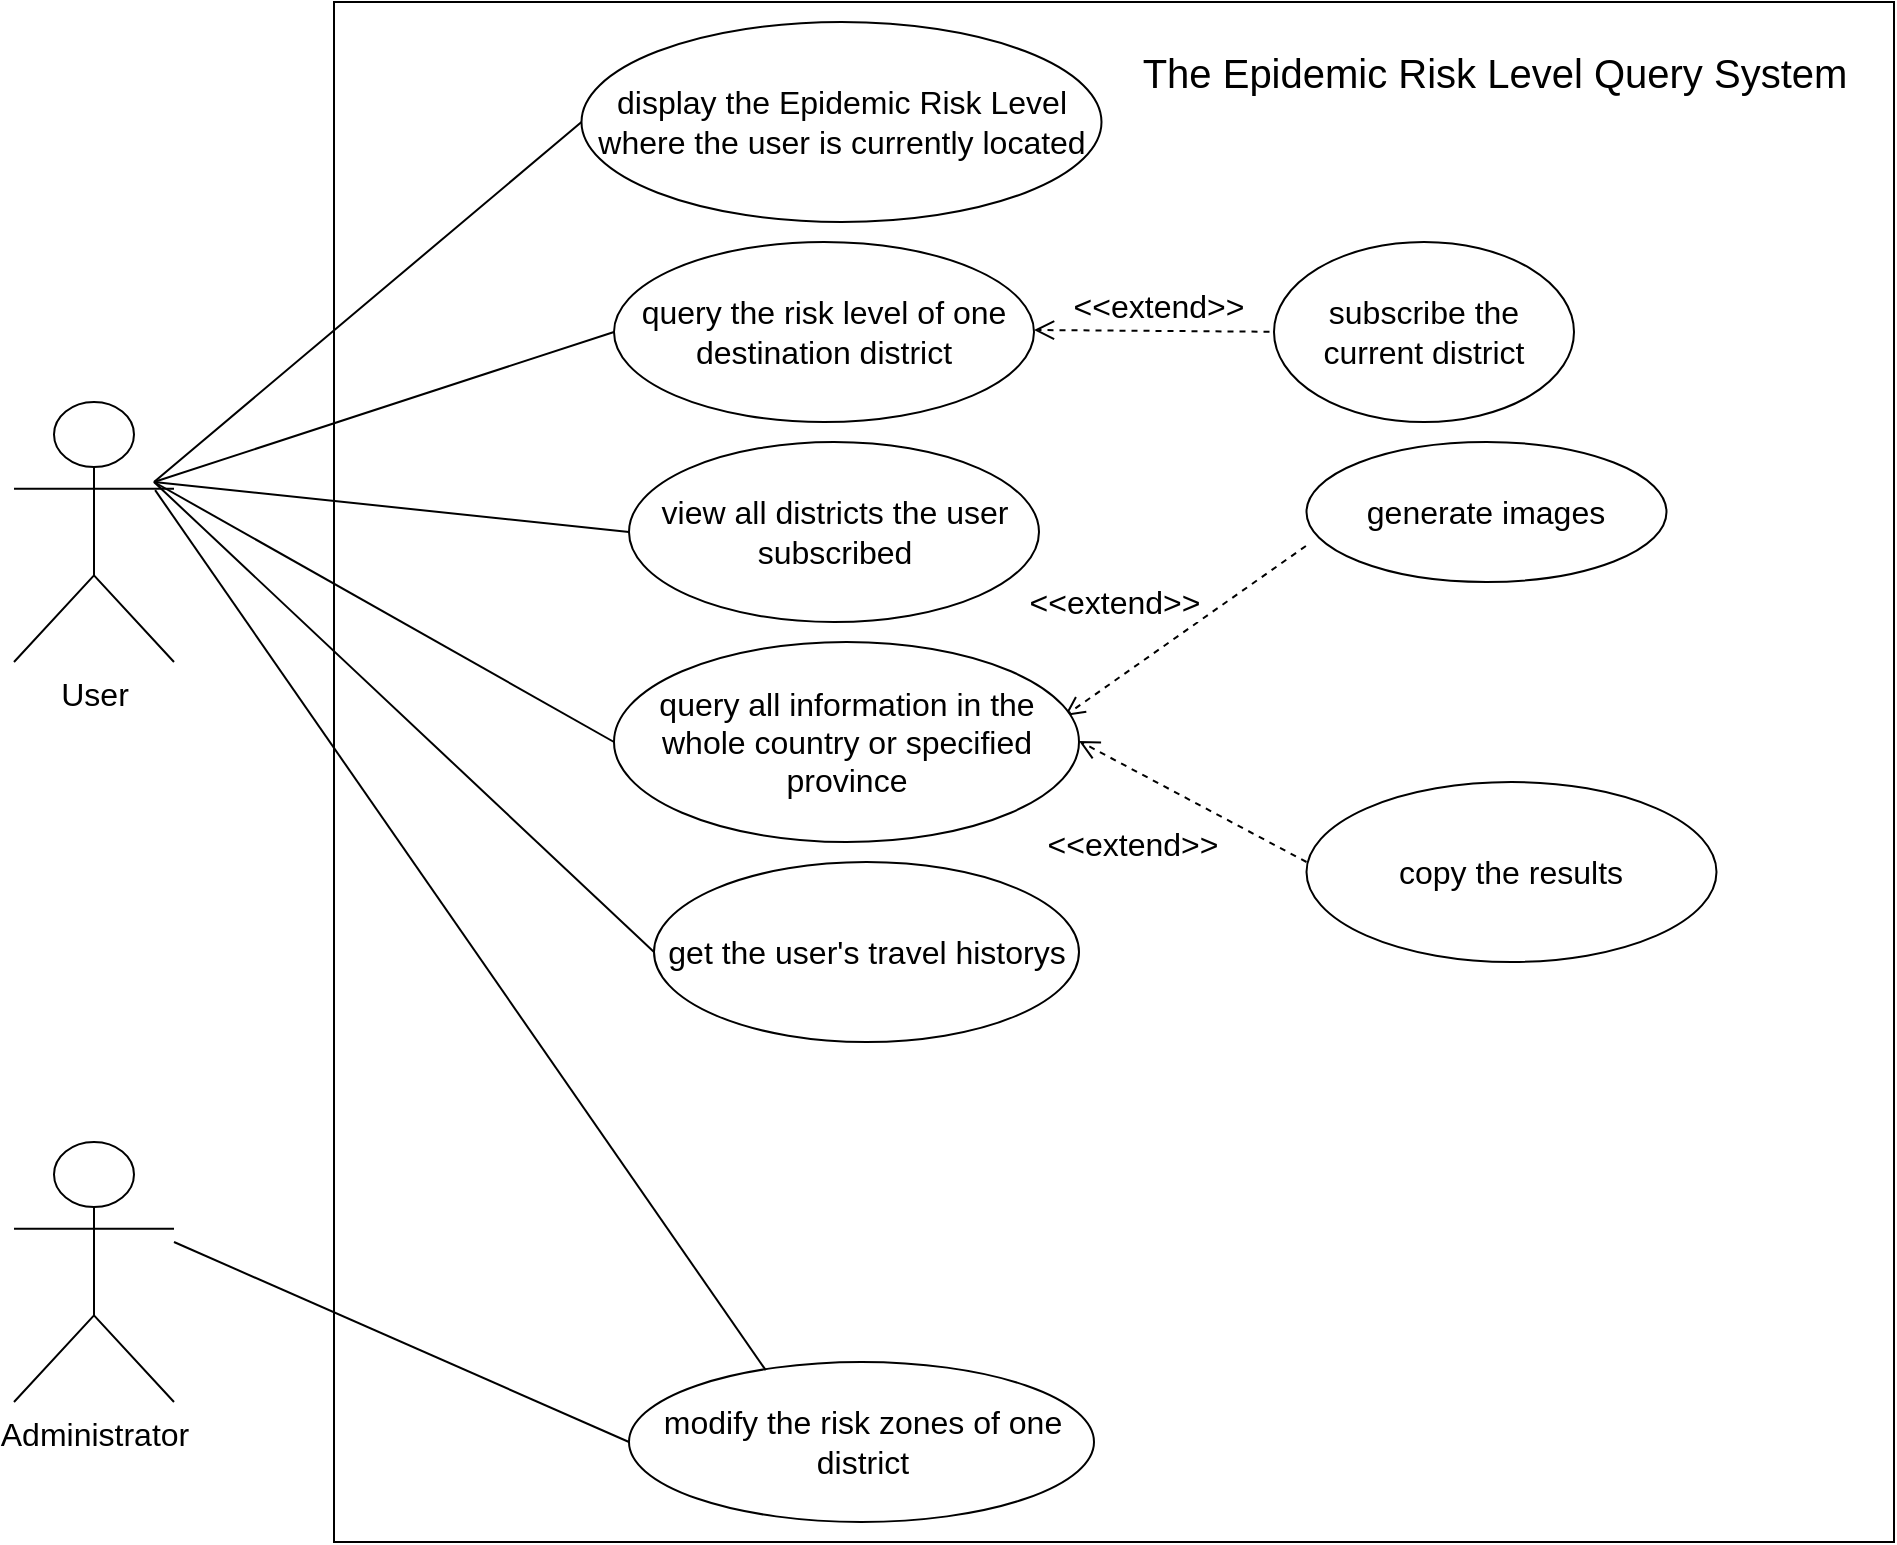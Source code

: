 <mxfile version="20.3.6" type="device" pages="3"><diagram id="nva_VKZUpjVwdZVxrHmc" name="第 1 页"><mxGraphModel dx="952" dy="714" grid="1" gridSize="10" guides="1" tooltips="1" connect="1" arrows="1" fold="1" page="1" pageScale="1" pageWidth="1169" pageHeight="827" math="0" shadow="0"><root><mxCell id="0"/><mxCell id="1" parent="0"/><mxCell id="AjRGgATCt90Q6pISzuFy-1" value="&lt;font style=&quot;font-size: 16px;&quot;&gt;Administrator&lt;/font&gt;" style="shape=umlActor;verticalLabelPosition=bottom;verticalAlign=top;html=1;" parent="1" vertex="1"><mxGeometry x="150" y="600" width="80" height="130" as="geometry"/></mxCell><mxCell id="AjRGgATCt90Q6pISzuFy-3" value="" style="verticalLabelPosition=bottom;verticalAlign=top;html=1;shape=mxgraph.basic.rect;fillColor2=none;strokeWidth=1;size=20;indent=5;fontSize=16;" parent="1" vertex="1"><mxGeometry x="310" y="30" width="780" height="770" as="geometry"/></mxCell><mxCell id="AjRGgATCt90Q6pISzuFy-4" value="display the Epidemic Risk Level where the user is currently located" style="ellipse;whiteSpace=wrap;html=1;fontSize=16;" parent="1" vertex="1"><mxGeometry x="433.75" y="40" width="260" height="100" as="geometry"/></mxCell><mxCell id="AjRGgATCt90Q6pISzuFy-5" value="query the risk level of one destination district" style="ellipse;whiteSpace=wrap;html=1;fontSize=16;" parent="1" vertex="1"><mxGeometry x="450" y="150" width="210" height="90" as="geometry"/></mxCell><mxCell id="AjRGgATCt90Q6pISzuFy-9" value="&amp;lt;&amp;lt;extend&amp;gt;&amp;gt;" style="html=1;verticalAlign=bottom;endArrow=open;dashed=1;endSize=8;rounded=0;fontSize=16;" parent="1" edge="1"><mxGeometry relative="1" as="geometry"><mxPoint x="783.75" y="194.91" as="sourcePoint"/><mxPoint x="660" y="194" as="targetPoint"/></mxGeometry></mxCell><mxCell id="AjRGgATCt90Q6pISzuFy-10" value="subscribe the current district" style="ellipse;whiteSpace=wrap;html=1;fontSize=16;" parent="1" vertex="1"><mxGeometry x="780" y="150" width="150" height="90" as="geometry"/></mxCell><mxCell id="AjRGgATCt90Q6pISzuFy-11" value="view all districts the user subscribed" style="ellipse;whiteSpace=wrap;html=1;fontSize=16;" parent="1" vertex="1"><mxGeometry x="457.5" y="250" width="205" height="90" as="geometry"/></mxCell><mxCell id="AjRGgATCt90Q6pISzuFy-14" value="&amp;lt;&amp;lt;extend&amp;gt;&amp;gt;" style="html=1;verticalAlign=bottom;endArrow=open;dashed=1;endSize=8;rounded=0;fontSize=16;" parent="1" edge="1"><mxGeometry x="0.173" y="44" relative="1" as="geometry"><mxPoint x="796.25" y="460" as="sourcePoint"/><mxPoint x="682.5" y="399.5" as="targetPoint"/><mxPoint as="offset"/></mxGeometry></mxCell><mxCell id="AjRGgATCt90Q6pISzuFy-15" value="&amp;lt;&amp;lt;extend&amp;gt;&amp;gt;" style="html=1;verticalAlign=bottom;endArrow=open;dashed=1;endSize=8;rounded=0;fontSize=16;exitX=0.615;exitY=0.587;exitDx=0;exitDy=0;exitPerimeter=0;entryX=0.969;entryY=0.37;entryDx=0;entryDy=0;entryPerimeter=0;" parent="1" edge="1"><mxGeometry x="0.373" y="-22" relative="1" as="geometry"><mxPoint x="795.95" y="301.99" as="sourcePoint"/><mxPoint x="675.293" y="387" as="targetPoint"/><mxPoint as="offset"/></mxGeometry></mxCell><mxCell id="AjRGgATCt90Q6pISzuFy-16" value="query all information in the whole country or specified province" style="ellipse;whiteSpace=wrap;html=1;fontSize=16;" parent="1" vertex="1"><mxGeometry x="450" y="350" width="232.5" height="100" as="geometry"/></mxCell><mxCell id="AjRGgATCt90Q6pISzuFy-17" value="generate images" style="ellipse;whiteSpace=wrap;html=1;fontSize=16;" parent="1" vertex="1"><mxGeometry x="796.25" y="250" width="180" height="70" as="geometry"/></mxCell><mxCell id="AjRGgATCt90Q6pISzuFy-18" value="copy the results" style="ellipse;whiteSpace=wrap;html=1;fontSize=16;" parent="1" vertex="1"><mxGeometry x="796.25" y="420" width="205" height="90" as="geometry"/></mxCell><mxCell id="AjRGgATCt90Q6pISzuFy-24" value="get the user's travel historys" style="ellipse;whiteSpace=wrap;html=1;fontSize=16;" parent="1" vertex="1"><mxGeometry x="470" y="460" width="212.5" height="90" as="geometry"/></mxCell><mxCell id="AjRGgATCt90Q6pISzuFy-26" value="&lt;font style=&quot;font-size: 16px;&quot;&gt;User&lt;/font&gt;" style="shape=umlActor;verticalLabelPosition=bottom;verticalAlign=top;html=1;" parent="1" vertex="1"><mxGeometry x="150" y="230" width="80" height="130" as="geometry"/></mxCell><mxCell id="AjRGgATCt90Q6pISzuFy-27" value="" style="endArrow=none;html=1;rounded=0;fontSize=16;entryX=0;entryY=0.5;entryDx=0;entryDy=0;" parent="1" target="AjRGgATCt90Q6pISzuFy-4" edge="1"><mxGeometry width="50" height="50" relative="1" as="geometry"><mxPoint x="220" y="270" as="sourcePoint"/><mxPoint x="270" y="220" as="targetPoint"/></mxGeometry></mxCell><mxCell id="AjRGgATCt90Q6pISzuFy-28" value="" style="endArrow=none;html=1;rounded=0;fontSize=16;entryX=0;entryY=0.5;entryDx=0;entryDy=0;" parent="1" target="AjRGgATCt90Q6pISzuFy-5" edge="1"><mxGeometry width="50" height="50" relative="1" as="geometry"><mxPoint x="220" y="270" as="sourcePoint"/><mxPoint x="270" y="220" as="targetPoint"/></mxGeometry></mxCell><mxCell id="AjRGgATCt90Q6pISzuFy-29" value="" style="endArrow=none;html=1;rounded=0;fontSize=16;entryX=0;entryY=0.5;entryDx=0;entryDy=0;" parent="1" target="AjRGgATCt90Q6pISzuFy-11" edge="1"><mxGeometry width="50" height="50" relative="1" as="geometry"><mxPoint x="220" y="270" as="sourcePoint"/><mxPoint x="443.75" y="235" as="targetPoint"/></mxGeometry></mxCell><mxCell id="AjRGgATCt90Q6pISzuFy-30" value="&lt;font style=&quot;font-size: 20px;&quot;&gt;The Epidemic Risk Level Query System&lt;/font&gt;" style="text;html=1;resizable=0;autosize=1;align=center;verticalAlign=middle;points=[];fillColor=none;strokeColor=none;rounded=0;fontSize=16;" parent="1" vertex="1"><mxGeometry x="700" y="45" width="380" height="40" as="geometry"/></mxCell><mxCell id="AjRGgATCt90Q6pISzuFy-31" value="" style="endArrow=none;html=1;rounded=0;fontSize=20;entryX=0;entryY=0.5;entryDx=0;entryDy=0;" parent="1" target="AjRGgATCt90Q6pISzuFy-16" edge="1"><mxGeometry width="50" height="50" relative="1" as="geometry"><mxPoint x="220" y="270" as="sourcePoint"/><mxPoint x="270" y="220" as="targetPoint"/></mxGeometry></mxCell><mxCell id="AjRGgATCt90Q6pISzuFy-32" value="" style="endArrow=none;html=1;rounded=0;fontSize=20;entryX=0;entryY=0.5;entryDx=0;entryDy=0;" parent="1" target="AjRGgATCt90Q6pISzuFy-24" edge="1"><mxGeometry width="50" height="50" relative="1" as="geometry"><mxPoint x="220" y="270" as="sourcePoint"/><mxPoint x="270" y="220" as="targetPoint"/></mxGeometry></mxCell><mxCell id="AjRGgATCt90Q6pISzuFy-33" value="modify the risk zones of one district" style="ellipse;whiteSpace=wrap;html=1;fontSize=16;" parent="1" vertex="1"><mxGeometry x="457.5" y="710" width="232.5" height="80" as="geometry"/></mxCell><mxCell id="AjRGgATCt90Q6pISzuFy-34" value="" style="endArrow=none;html=1;rounded=0;fontSize=20;entryX=0;entryY=0.5;entryDx=0;entryDy=0;" parent="1" target="AjRGgATCt90Q6pISzuFy-33" edge="1"><mxGeometry width="50" height="50" relative="1" as="geometry"><mxPoint x="230" y="650" as="sourcePoint"/><mxPoint x="280" y="600" as="targetPoint"/></mxGeometry></mxCell><mxCell id="imqo_CyhoSSDLx1zGMwC-6" value="" style="endArrow=none;html=1;rounded=0;fontSize=20;exitX=0.882;exitY=0.339;exitDx=0;exitDy=0;exitPerimeter=0;entryX=0.294;entryY=0.051;entryDx=0;entryDy=0;entryPerimeter=0;strokeColor=default;" parent="1" source="AjRGgATCt90Q6pISzuFy-26" target="AjRGgATCt90Q6pISzuFy-33" edge="1"><mxGeometry width="50" height="50" relative="1" as="geometry"><mxPoint x="550" y="460" as="sourcePoint"/><mxPoint x="504.79" y="614.7" as="targetPoint"/></mxGeometry></mxCell></root></mxGraphModel></diagram><diagram id="6cLGdqwZi7TK61UGHA-S" name="第 2 页"><mxGraphModel dx="1120" dy="840" grid="1" gridSize="10" guides="1" tooltips="1" connect="1" arrows="1" fold="1" page="1" pageScale="1" pageWidth="1169" pageHeight="827" math="0" shadow="0"><root><mxCell id="0"/><mxCell id="1" parent="0"/><mxCell id="zc-JP_eIxfJCbFeSYNb1-14" value="District" style="swimlane;fontStyle=1;align=center;verticalAlign=top;childLayout=stackLayout;horizontal=1;startSize=26;horizontalStack=0;resizeParent=1;resizeParentMax=0;resizeLast=0;collapsible=1;marginBottom=0;fontSize=20;" vertex="1" parent="1"><mxGeometry x="370" y="210" width="460" height="216" as="geometry"/></mxCell><mxCell id="zc-JP_eIxfJCbFeSYNb1-15" value="- districtName: String&#10;- riskZone: List&lt;RiskZone&gt;" style="text;strokeColor=none;fillColor=none;align=left;verticalAlign=top;spacingLeft=4;spacingRight=4;overflow=hidden;rotatable=0;points=[[0,0.5],[1,0.5]];portConstraint=eastwest;fontSize=20;" vertex="1" parent="zc-JP_eIxfJCbFeSYNb1-14"><mxGeometry y="26" width="460" height="64" as="geometry"/></mxCell><mxCell id="zc-JP_eIxfJCbFeSYNb1-16" value="" style="line;strokeWidth=1;fillColor=none;align=left;verticalAlign=middle;spacingTop=-1;spacingLeft=3;spacingRight=3;rotatable=0;labelPosition=right;points=[];portConstraint=eastwest;strokeColor=inherit;fontSize=20;" vertex="1" parent="zc-JP_eIxfJCbFeSYNb1-14"><mxGeometry y="90" width="460" height="8" as="geometry"/></mxCell><mxCell id="zc-JP_eIxfJCbFeSYNb1-17" value="+ addRiskZone(): void&#10;+ removeRiskZone(riskzone: RiskZone): void&#10;+ updateRiskZone(riskzone: RiskZone): void&#10;+ getRiskZone(): List&lt;RiskZone&gt;&#10;" style="text;strokeColor=none;fillColor=none;align=left;verticalAlign=top;spacingLeft=4;spacingRight=4;overflow=hidden;rotatable=0;points=[[0,0.5],[1,0.5]];portConstraint=eastwest;fontSize=20;" vertex="1" parent="zc-JP_eIxfJCbFeSYNb1-14"><mxGeometry y="98" width="460" height="118" as="geometry"/></mxCell><mxCell id="zc-JP_eIxfJCbFeSYNb1-20" value="City" style="swimlane;fontStyle=1;align=center;verticalAlign=top;childLayout=stackLayout;horizontal=1;startSize=26;horizontalStack=0;resizeParent=1;resizeParentMax=0;resizeLast=0;collapsible=1;marginBottom=0;fontSize=20;" vertex="1" parent="1"><mxGeometry x="710" y="450" width="320" height="144" as="geometry"/></mxCell><mxCell id="zc-JP_eIxfJCbFeSYNb1-21" value="- cityName: String&#10;- districts: List&lt;District&gt;" style="text;strokeColor=none;fillColor=none;align=left;verticalAlign=top;spacingLeft=4;spacingRight=4;overflow=hidden;rotatable=0;points=[[0,0.5],[1,0.5]];portConstraint=eastwest;fontSize=20;" vertex="1" parent="zc-JP_eIxfJCbFeSYNb1-20"><mxGeometry y="26" width="320" height="60" as="geometry"/></mxCell><mxCell id="zc-JP_eIxfJCbFeSYNb1-22" value="" style="line;strokeWidth=1;fillColor=none;align=left;verticalAlign=middle;spacingTop=-1;spacingLeft=3;spacingRight=3;rotatable=0;labelPosition=right;points=[];portConstraint=eastwest;strokeColor=inherit;fontSize=20;" vertex="1" parent="zc-JP_eIxfJCbFeSYNb1-20"><mxGeometry y="86" width="320" height="8" as="geometry"/></mxCell><mxCell id="zc-JP_eIxfJCbFeSYNb1-23" value="+ getDistricts(): List&lt;District&gt;&#10;" style="text;strokeColor=none;fillColor=none;align=left;verticalAlign=top;spacingLeft=4;spacingRight=4;overflow=hidden;rotatable=0;points=[[0,0.5],[1,0.5]];portConstraint=eastwest;fontSize=20;" vertex="1" parent="zc-JP_eIxfJCbFeSYNb1-20"><mxGeometry y="94" width="320" height="50" as="geometry"/></mxCell><mxCell id="zc-JP_eIxfJCbFeSYNb1-24" value="User" style="swimlane;fontStyle=1;align=center;verticalAlign=top;childLayout=stackLayout;horizontal=1;startSize=26;horizontalStack=0;resizeParent=1;resizeParentMax=0;resizeLast=0;collapsible=1;marginBottom=0;fontSize=20;" vertex="1" parent="1"><mxGeometry x="680" y="40" width="460" height="138" as="geometry"/></mxCell><mxCell id="zc-JP_eIxfJCbFeSYNb1-25" value="- subscribed: List&lt;District&gt;" style="text;strokeColor=none;fillColor=none;align=left;verticalAlign=top;spacingLeft=4;spacingRight=4;overflow=hidden;rotatable=0;points=[[0,0.5],[1,0.5]];portConstraint=eastwest;fontSize=20;" vertex="1" parent="zc-JP_eIxfJCbFeSYNb1-24"><mxGeometry y="26" width="460" height="34" as="geometry"/></mxCell><mxCell id="zc-JP_eIxfJCbFeSYNb1-26" value="" style="line;strokeWidth=1;fillColor=none;align=left;verticalAlign=middle;spacingTop=-1;spacingLeft=3;spacingRight=3;rotatable=0;labelPosition=right;points=[];portConstraint=eastwest;strokeColor=inherit;fontSize=20;" vertex="1" parent="zc-JP_eIxfJCbFeSYNb1-24"><mxGeometry y="60" width="460" height="8" as="geometry"/></mxCell><mxCell id="zc-JP_eIxfJCbFeSYNb1-27" value="+ subscribeDistrict(district: District): void&#10;+ viewAllSubscribed(): List&lt;District&gt;&#10;" style="text;strokeColor=none;fillColor=none;align=left;verticalAlign=top;spacingLeft=4;spacingRight=4;overflow=hidden;rotatable=0;points=[[0,0.5],[1,0.5]];portConstraint=eastwest;fontSize=20;" vertex="1" parent="zc-JP_eIxfJCbFeSYNb1-24"><mxGeometry y="68" width="460" height="70" as="geometry"/></mxCell><mxCell id="zc-JP_eIxfJCbFeSYNb1-28" value="Province" style="swimlane;fontStyle=1;align=center;verticalAlign=top;childLayout=stackLayout;horizontal=1;startSize=26;horizontalStack=0;resizeParent=1;resizeParentMax=0;resizeLast=0;collapsible=1;marginBottom=0;fontSize=20;" vertex="1" parent="1"><mxGeometry x="710" y="650" width="320" height="144" as="geometry"/></mxCell><mxCell id="zc-JP_eIxfJCbFeSYNb1-29" value="-provinceName: String&#10;- cities: List&lt;City&gt;" style="text;strokeColor=none;fillColor=none;align=left;verticalAlign=top;spacingLeft=4;spacingRight=4;overflow=hidden;rotatable=0;points=[[0,0.5],[1,0.5]];portConstraint=eastwest;fontSize=20;" vertex="1" parent="zc-JP_eIxfJCbFeSYNb1-28"><mxGeometry y="26" width="320" height="60" as="geometry"/></mxCell><mxCell id="zc-JP_eIxfJCbFeSYNb1-30" value="" style="line;strokeWidth=1;fillColor=none;align=left;verticalAlign=middle;spacingTop=-1;spacingLeft=3;spacingRight=3;rotatable=0;labelPosition=right;points=[];portConstraint=eastwest;strokeColor=inherit;fontSize=20;" vertex="1" parent="zc-JP_eIxfJCbFeSYNb1-28"><mxGeometry y="86" width="320" height="8" as="geometry"/></mxCell><mxCell id="zc-JP_eIxfJCbFeSYNb1-31" value="+ getCities(): List&lt;City&gt;&#10;" style="text;strokeColor=none;fillColor=none;align=left;verticalAlign=top;spacingLeft=4;spacingRight=4;overflow=hidden;rotatable=0;points=[[0,0.5],[1,0.5]];portConstraint=eastwest;fontSize=20;" vertex="1" parent="zc-JP_eIxfJCbFeSYNb1-28"><mxGeometry y="94" width="320" height="50" as="geometry"/></mxCell><mxCell id="zc-JP_eIxfJCbFeSYNb1-49" value="RiskZone" style="swimlane;fontStyle=1;align=center;verticalAlign=top;childLayout=stackLayout;horizontal=1;startSize=26;horizontalStack=0;resizeParent=1;resizeParentMax=0;resizeLast=0;collapsible=1;marginBottom=0;fontSize=20;" vertex="1" parent="1"><mxGeometry x="30" y="160" width="290" height="140" as="geometry"/></mxCell><mxCell id="zc-JP_eIxfJCbFeSYNb1-50" value="- zoneName: String&#10;- riskStatus: String" style="text;strokeColor=none;fillColor=none;align=left;verticalAlign=top;spacingLeft=4;spacingRight=4;overflow=hidden;rotatable=0;points=[[0,0.5],[1,0.5]];portConstraint=eastwest;fontSize=20;" vertex="1" parent="zc-JP_eIxfJCbFeSYNb1-49"><mxGeometry y="26" width="290" height="60" as="geometry"/></mxCell><mxCell id="zc-JP_eIxfJCbFeSYNb1-51" value="" style="line;strokeWidth=1;fillColor=none;align=left;verticalAlign=middle;spacingTop=-1;spacingLeft=3;spacingRight=3;rotatable=0;labelPosition=right;points=[];portConstraint=eastwest;strokeColor=inherit;fontSize=20;" vertex="1" parent="zc-JP_eIxfJCbFeSYNb1-49"><mxGeometry y="86" width="290" height="8" as="geometry"/></mxCell><mxCell id="zc-JP_eIxfJCbFeSYNb1-52" value="+ getRiskStatus(): RiskStatus" style="text;strokeColor=none;fillColor=none;align=left;verticalAlign=top;spacingLeft=4;spacingRight=4;overflow=hidden;rotatable=0;points=[[0,0.5],[1,0.5]];portConstraint=eastwest;fontSize=20;" vertex="1" parent="zc-JP_eIxfJCbFeSYNb1-49"><mxGeometry y="94" width="290" height="46" as="geometry"/></mxCell><mxCell id="zc-JP_eIxfJCbFeSYNb1-53" value="" style="endArrow=open;dashed=1;endFill=0;html=1;rounded=0;strokeColor=default;fontSize=20;exitX=0.5;exitY=0;exitDx=0;exitDy=0;entryX=0;entryY=0.5;entryDx=0;entryDy=0;" edge="1" parent="1" target="zc-JP_eIxfJCbFeSYNb1-21"><mxGeometry width="160" relative="1" as="geometry"><mxPoint x="320" y="610" as="sourcePoint"/><mxPoint x="320" y="480" as="targetPoint"/><Array as="points"><mxPoint x="320" y="506"/></Array></mxGeometry></mxCell><mxCell id="zc-JP_eIxfJCbFeSYNb1-55" value="" style="endArrow=open;dashed=1;endFill=0;html=1;rounded=0;strokeColor=default;fontSize=20;exitX=0.5;exitY=0;exitDx=0;exitDy=0;entryX=0.819;entryY=1.014;entryDx=0;entryDy=0;entryPerimeter=0;" edge="1" parent="1" target="zc-JP_eIxfJCbFeSYNb1-52"><mxGeometry width="160" relative="1" as="geometry"><mxPoint x="320" y="610" as="sourcePoint"/><mxPoint x="254.61" y="464.1" as="targetPoint"/><Array as="points"><mxPoint x="320" y="510"/></Array></mxGeometry></mxCell><mxCell id="zc-JP_eIxfJCbFeSYNb1-57" value="" style="endArrow=diamondThin;endFill=0;endSize=24;html=1;rounded=0;strokeColor=default;fontSize=20;exitX=0.5;exitY=0;exitDx=0;exitDy=0;entryX=0.5;entryY=0;entryDx=0;entryDy=0;" edge="1" parent="1" source="zc-JP_eIxfJCbFeSYNb1-49" target="zc-JP_eIxfJCbFeSYNb1-14"><mxGeometry width="160" relative="1" as="geometry"><mxPoint x="300" y="70" as="sourcePoint"/><mxPoint x="580" y="60" as="targetPoint"/><Array as="points"><mxPoint x="175" y="60"/><mxPoint x="390" y="60"/><mxPoint x="600" y="60"/></Array></mxGeometry></mxCell><mxCell id="zc-JP_eIxfJCbFeSYNb1-59" value="" style="endArrow=diamondThin;endFill=0;endSize=12;html=1;rounded=0;strokeColor=default;fontSize=20;entryX=0.75;entryY=0;entryDx=0;entryDy=0;" edge="1" parent="1" target="zc-JP_eIxfJCbFeSYNb1-20"><mxGeometry width="160" relative="1" as="geometry"><mxPoint x="830" y="320" as="sourcePoint"/><mxPoint x="990" y="317.41" as="targetPoint"/><Array as="points"><mxPoint x="950" y="320"/></Array></mxGeometry></mxCell><mxCell id="zc-JP_eIxfJCbFeSYNb1-60" value="" style="endArrow=diamondThin;endFill=0;endSize=12;html=1;rounded=0;strokeColor=default;fontSize=20;entryX=0.5;entryY=0;entryDx=0;entryDy=0;exitX=0.498;exitY=0.932;exitDx=0;exitDy=0;exitPerimeter=0;" edge="1" parent="1" source="zc-JP_eIxfJCbFeSYNb1-23" target="zc-JP_eIxfJCbFeSYNb1-28"><mxGeometry width="160" relative="1" as="geometry"><mxPoint x="870" y="600" as="sourcePoint"/><mxPoint x="580" y="410" as="targetPoint"/></mxGeometry></mxCell><mxCell id="zc-JP_eIxfJCbFeSYNb1-62" value="" style="endArrow=open;endFill=1;endSize=12;html=1;rounded=0;strokeColor=default;fontSize=20;entryX=0.614;entryY=1.045;entryDx=0;entryDy=0;entryPerimeter=0;" edge="1" parent="1" target="zc-JP_eIxfJCbFeSYNb1-27"><mxGeometry width="160" relative="1" as="geometry"><mxPoint x="830" y="270" as="sourcePoint"/><mxPoint x="990" y="270" as="targetPoint"/><Array as="points"><mxPoint x="962" y="270"/></Array></mxGeometry></mxCell><mxCell id="vUaS2YiXqd41Yy6CulM7-1" value="RiskSystem" style="swimlane;fontStyle=1;align=center;verticalAlign=top;childLayout=stackLayout;horizontal=1;startSize=26;horizontalStack=0;resizeParent=1;resizeParentMax=0;resizeLast=0;collapsible=1;marginBottom=0;strokeWidth=2;fontSize=20;" vertex="1" parent="1"><mxGeometry x="60" y="580" width="580" height="226" as="geometry"/></mxCell><mxCell id="vUaS2YiXqd41Yy6CulM7-2" value="- provinces: List&lt;Province&gt;" style="text;strokeColor=none;fillColor=none;align=left;verticalAlign=top;spacingLeft=4;spacingRight=4;overflow=hidden;rotatable=0;points=[[0,0.5],[1,0.5]];portConstraint=eastwest;strokeWidth=2;fontSize=20;" vertex="1" parent="vUaS2YiXqd41Yy6CulM7-1"><mxGeometry y="26" width="580" height="32" as="geometry"/></mxCell><mxCell id="vUaS2YiXqd41Yy6CulM7-3" value="" style="line;strokeWidth=1;fillColor=none;align=left;verticalAlign=middle;spacingTop=-1;spacingLeft=3;spacingRight=3;rotatable=0;labelPosition=right;points=[];portConstraint=eastwest;strokeColor=inherit;fontSize=20;" vertex="1" parent="vUaS2YiXqd41Yy6CulM7-1"><mxGeometry y="58" width="580" height="8" as="geometry"/></mxCell><mxCell id="vUaS2YiXqd41Yy6CulM7-4" value="+ getProvinces(): List&lt;Province&gt;&#10;+ calculateRiskZoneCount(city: City): Map&lt;String, Integer&gt;&#10;+ calculateRiskZoneCount(): Map&lt;String, Integer&gt;&#10;+ searchRiskZonesByDistrict(district: District): List&lt;RiskZone&gt;&#10;+ modifyRiskZoneByDistrict(district: District, method: String,&#10;zone: RiskZone): void" style="text;strokeColor=none;fillColor=none;align=left;verticalAlign=top;spacingLeft=4;spacingRight=4;overflow=hidden;rotatable=0;points=[[0,0.5],[1,0.5]];portConstraint=eastwest;strokeWidth=2;fontSize=20;" vertex="1" parent="vUaS2YiXqd41Yy6CulM7-1"><mxGeometry y="66" width="580" height="160" as="geometry"/></mxCell></root></mxGraphModel></diagram><diagram id="7oh7fDQrV6YTggG7bZX7" name="第 3 页"><mxGraphModel dx="2116" dy="1587" grid="1" gridSize="10" guides="1" tooltips="1" connect="1" arrows="1" fold="1" page="1" pageScale="1" pageWidth="1169" pageHeight="827" math="0" shadow="0"><root><mxCell id="0"/><mxCell id="1" parent="0"/><mxCell id="RFhGG6nJc2J1YBBoIB_P-49" value="Opt" style="shape=umlFrame;whiteSpace=wrap;html=1;fontSize=20;width=90;height=40;" vertex="1" parent="1"><mxGeometry x="60" y="490" width="1560" height="1350" as="geometry"/></mxCell><mxCell id="DOkanNH0gGezO_zMPD-A-1" value="Subscriber" style="shape=umlActor;verticalLabelPosition=bottom;verticalAlign=top;html=1;fontSize=20;" parent="1" vertex="1"><mxGeometry x="150" y="40" width="30" height="60" as="geometry"/></mxCell><mxCell id="DOkanNH0gGezO_zMPD-A-2" value=":Admin Main Page" style="html=1;fontSize=20;" parent="1" vertex="1"><mxGeometry x="460" y="50" width="170" height="50" as="geometry"/></mxCell><mxCell id="DOkanNH0gGezO_zMPD-A-3" value=":Risk System" style="html=1;fontSize=20;" parent="1" vertex="1"><mxGeometry x="720" y="50" width="120" height="50" as="geometry"/></mxCell><mxCell id="DOkanNH0gGezO_zMPD-A-5" value="" style="endArrow=none;dashed=1;html=1;dashPattern=1 3;strokeWidth=2;rounded=0;strokeColor=default;fontSize=20;exitX=0.069;exitY=1.003;exitDx=0;exitDy=0;exitPerimeter=0;" parent="1" edge="1" source="RFhGG6nJc2J1YBBoIB_P-49"><mxGeometry width="50" height="50" relative="1" as="geometry"><mxPoint x="170" y="1810" as="sourcePoint"/><mxPoint x="170" y="140" as="targetPoint"/></mxGeometry></mxCell><mxCell id="DOkanNH0gGezO_zMPD-A-6" value="Administrator" style="shape=umlActor;verticalLabelPosition=bottom;verticalAlign=top;html=1;fontSize=20;" parent="1" vertex="1"><mxGeometry x="330" y="40" width="30" height="60" as="geometry"/></mxCell><mxCell id="DOkanNH0gGezO_zMPD-A-7" value="" style="endArrow=none;dashed=1;html=1;dashPattern=1 3;strokeWidth=2;rounded=0;strokeColor=default;fontSize=20;exitX=0.178;exitY=1.004;exitDx=0;exitDy=0;exitPerimeter=0;" parent="1" edge="1" source="RFhGG6nJc2J1YBBoIB_P-49"><mxGeometry width="50" height="50" relative="1" as="geometry"><mxPoint x="340" y="1800" as="sourcePoint"/><mxPoint x="344.41" y="140" as="targetPoint"/></mxGeometry></mxCell><mxCell id="DOkanNH0gGezO_zMPD-A-8" value="" style="endArrow=none;dashed=1;html=1;dashPattern=1 3;strokeWidth=2;rounded=0;strokeColor=default;fontSize=20;startArrow=none;entryX=0.5;entryY=1;entryDx=0;entryDy=0;" parent="1" source="2QaXlRD2dFhuel6Y5XBg-9" target="DOkanNH0gGezO_zMPD-A-2" edge="1"><mxGeometry width="50" height="50" relative="1" as="geometry"><mxPoint x="544.41" y="810" as="sourcePoint"/><mxPoint x="544.41" y="150" as="targetPoint"/></mxGeometry></mxCell><mxCell id="DOkanNH0gGezO_zMPD-A-9" value="" style="endArrow=none;dashed=1;html=1;dashPattern=1 3;strokeWidth=2;rounded=0;strokeColor=default;fontSize=20;startArrow=none;entryX=0.5;entryY=1;entryDx=0;entryDy=0;" parent="1" source="2QaXlRD2dFhuel6Y5XBg-12" target="DOkanNH0gGezO_zMPD-A-3" edge="1"><mxGeometry width="50" height="50" relative="1" as="geometry"><mxPoint x="779.41" y="810" as="sourcePoint"/><mxPoint x="779.41" y="150" as="targetPoint"/></mxGeometry></mxCell><mxCell id="2QaXlRD2dFhuel6Y5XBg-2" value="" style="endArrow=block;html=1;rounded=0;strokeColor=default;fontSize=20;endFill=1;strokeWidth=2;" parent="1" edge="1"><mxGeometry width="50" height="50" relative="1" as="geometry"><mxPoint x="340" y="180" as="sourcePoint"/><mxPoint x="540" y="180" as="targetPoint"/></mxGeometry></mxCell><mxCell id="2QaXlRD2dFhuel6Y5XBg-9" value="" style="rounded=1;whiteSpace=wrap;html=1;fontSize=20;" parent="1" vertex="1"><mxGeometry x="535" y="180" width="20" height="1620" as="geometry"/></mxCell><mxCell id="2QaXlRD2dFhuel6Y5XBg-10" value="" style="endArrow=none;dashed=1;html=1;dashPattern=1 3;strokeWidth=2;rounded=0;strokeColor=default;fontSize=20;exitX=0.307;exitY=1.005;exitDx=0;exitDy=0;exitPerimeter=0;" parent="1" target="2QaXlRD2dFhuel6Y5XBg-9" edge="1" source="RFhGG6nJc2J1YBBoIB_P-49"><mxGeometry width="50" height="50" relative="1" as="geometry"><mxPoint x="540" y="1810" as="sourcePoint"/><mxPoint x="544.41" y="150" as="targetPoint"/></mxGeometry></mxCell><mxCell id="2QaXlRD2dFhuel6Y5XBg-11" value="" style="endArrow=block;html=1;rounded=0;strokeColor=default;fontSize=20;endFill=1;strokeWidth=2;" parent="1" edge="1"><mxGeometry width="50" height="50" relative="1" as="geometry"><mxPoint x="555" y="200" as="sourcePoint"/><mxPoint x="770" y="200" as="targetPoint"/></mxGeometry></mxCell><mxCell id="2QaXlRD2dFhuel6Y5XBg-12" value="" style="rounded=1;whiteSpace=wrap;html=1;fontSize=20;" parent="1" vertex="1"><mxGeometry x="770" y="200" width="20" height="190" as="geometry"/></mxCell><mxCell id="2QaXlRD2dFhuel6Y5XBg-13" value="" style="endArrow=none;dashed=1;html=1;dashPattern=1 3;strokeWidth=2;rounded=0;strokeColor=default;fontSize=20;startArrow=none;" parent="1" target="2QaXlRD2dFhuel6Y5XBg-12" edge="1" source="2QaXlRD2dFhuel6Y5XBg-64"><mxGeometry width="50" height="50" relative="1" as="geometry"><mxPoint x="780" y="1620" as="sourcePoint"/><mxPoint x="779.41" y="150" as="targetPoint"/></mxGeometry></mxCell><mxCell id="2QaXlRD2dFhuel6Y5XBg-21" value="Alt" style="shape=umlFrame;whiteSpace=wrap;html=1;fontSize=20;width=110;height=40;" parent="1" vertex="1"><mxGeometry x="190" y="230" width="550" height="240" as="geometry"/></mxCell><mxCell id="2QaXlRD2dFhuel6Y5XBg-22" value="" style="endArrow=block;dashed=1;endFill=1;endSize=12;html=1;rounded=0;strokeColor=default;strokeWidth=2;fontSize=20;" parent="1" edge="1"><mxGeometry width="160" relative="1" as="geometry"><mxPoint x="770" y="250" as="sourcePoint"/><mxPoint x="550" y="250" as="targetPoint"/></mxGeometry></mxCell><mxCell id="2QaXlRD2dFhuel6Y5XBg-24" value="" style="endArrow=block;dashed=1;endFill=1;endSize=12;html=1;rounded=0;strokeColor=default;strokeWidth=2;fontSize=20;" parent="1" edge="1"><mxGeometry width="160" relative="1" as="geometry"><mxPoint x="535" y="280" as="sourcePoint"/><mxPoint x="345" y="280" as="targetPoint"/></mxGeometry></mxCell><mxCell id="2QaXlRD2dFhuel6Y5XBg-25" value="" style="line;strokeWidth=2;fillColor=none;align=left;verticalAlign=middle;spacingTop=-1;spacingLeft=3;spacingRight=3;rotatable=0;labelPosition=right;points=[];portConstraint=eastwest;strokeColor=inherit;fontSize=20;dashed=1;" parent="1" vertex="1"><mxGeometry x="190" y="340" width="550" height="8" as="geometry"/></mxCell><mxCell id="2QaXlRD2dFhuel6Y5XBg-26" value="" style="endArrow=block;dashed=1;endFill=1;endSize=12;html=1;rounded=0;strokeColor=default;strokeWidth=2;fontSize=20;" parent="1" edge="1"><mxGeometry width="160" relative="1" as="geometry"><mxPoint x="770" y="389.41" as="sourcePoint"/><mxPoint x="550" y="389.41" as="targetPoint"/></mxGeometry></mxCell><mxCell id="2QaXlRD2dFhuel6Y5XBg-27" value="[if password is incorrect]" style="text;html=1;strokeColor=none;fillColor=none;align=center;verticalAlign=middle;whiteSpace=wrap;rounded=0;dashed=1;strokeWidth=2;fontSize=20;" parent="1" vertex="1"><mxGeometry x="190" y="280" width="120" height="30" as="geometry"/></mxCell><mxCell id="2QaXlRD2dFhuel6Y5XBg-28" value="login()" style="text;html=1;strokeColor=none;fillColor=none;align=center;verticalAlign=middle;whiteSpace=wrap;rounded=0;dashed=1;strokeWidth=2;fontSize=20;" parent="1" vertex="1"><mxGeometry x="400" y="140" width="60" height="30" as="geometry"/></mxCell><mxCell id="2QaXlRD2dFhuel6Y5XBg-29" value="verifyLoginInfo()" style="text;html=1;strokeColor=none;fillColor=none;align=center;verticalAlign=middle;whiteSpace=wrap;rounded=0;dashed=1;strokeWidth=2;fontSize=20;" parent="1" vertex="1"><mxGeometry x="580" y="160" width="160" height="40" as="geometry"/></mxCell><mxCell id="2QaXlRD2dFhuel6Y5XBg-30" value="password incorrect" style="text;html=1;strokeColor=none;fillColor=none;align=center;verticalAlign=middle;whiteSpace=wrap;rounded=0;dashed=1;strokeWidth=2;fontSize=20;" parent="1" vertex="1"><mxGeometry x="555" y="260" width="195" height="30" as="geometry"/></mxCell><mxCell id="2QaXlRD2dFhuel6Y5XBg-31" value="password correct" style="text;html=1;strokeColor=none;fillColor=none;align=center;verticalAlign=middle;whiteSpace=wrap;rounded=0;dashed=1;strokeWidth=2;fontSize=20;" parent="1" vertex="1"><mxGeometry x="555" y="390" width="195" height="30" as="geometry"/></mxCell><mxCell id="2QaXlRD2dFhuel6Y5XBg-33" value="[else]" style="text;html=1;strokeColor=none;fillColor=none;align=center;verticalAlign=middle;whiteSpace=wrap;rounded=0;dashed=1;strokeWidth=2;fontSize=20;" parent="1" vertex="1"><mxGeometry x="190" y="348" width="60" height="30" as="geometry"/></mxCell><mxCell id="2QaXlRD2dFhuel6Y5XBg-34" value="show password incorrect" style="text;html=1;strokeColor=none;fillColor=none;align=center;verticalAlign=middle;whiteSpace=wrap;rounded=0;dashed=1;strokeWidth=2;fontSize=20;" parent="1" vertex="1"><mxGeometry x="340" y="290" width="205" height="30" as="geometry"/></mxCell><mxCell id="2QaXlRD2dFhuel6Y5XBg-38" value="" style="endArrow=block;dashed=1;endFill=1;endSize=12;html=1;rounded=0;strokeColor=default;strokeWidth=2;fontSize=20;" parent="1" edge="1"><mxGeometry width="160" relative="1" as="geometry"><mxPoint x="535" y="412" as="sourcePoint"/><mxPoint x="345" y="412" as="targetPoint"/></mxGeometry></mxCell><mxCell id="2QaXlRD2dFhuel6Y5XBg-39" value="show password correct" style="text;html=1;strokeColor=none;fillColor=none;align=center;verticalAlign=middle;whiteSpace=wrap;rounded=0;dashed=1;strokeWidth=2;fontSize=20;" parent="1" vertex="1"><mxGeometry x="340" y="430" width="205" height="30" as="geometry"/></mxCell><mxCell id="2QaXlRD2dFhuel6Y5XBg-40" value="" style="endArrow=classic;html=1;rounded=0;strokeColor=default;strokeWidth=2;fontSize=20;" parent="1" edge="1"><mxGeometry width="50" height="50" relative="1" as="geometry"><mxPoint x="345" y="530" as="sourcePoint"/><mxPoint x="535" y="530" as="targetPoint"/></mxGeometry></mxCell><mxCell id="2QaXlRD2dFhuel6Y5XBg-41" value="getDetailedDistrict()" style="text;html=1;strokeColor=none;fillColor=none;align=center;verticalAlign=middle;whiteSpace=wrap;rounded=0;dashed=1;strokeWidth=2;fontSize=20;" parent="1" vertex="1"><mxGeometry x="350" y="490" width="180" height="30" as="geometry"/></mxCell><mxCell id="2QaXlRD2dFhuel6Y5XBg-42" value="" style="endArrow=block;dashed=1;endFill=1;endSize=12;html=1;rounded=0;strokeColor=default;strokeWidth=2;fontSize=20;" parent="1" edge="1"><mxGeometry width="160" relative="1" as="geometry"><mxPoint x="535" y="590" as="sourcePoint"/><mxPoint x="340" y="590" as="targetPoint"/></mxGeometry></mxCell><mxCell id="2QaXlRD2dFhuel6Y5XBg-43" value="district info" style="text;html=1;strokeColor=none;fillColor=none;align=center;verticalAlign=middle;whiteSpace=wrap;rounded=0;dashed=1;strokeWidth=2;fontSize=20;" parent="1" vertex="1"><mxGeometry x="390" y="550" width="100" height="30" as="geometry"/></mxCell><mxCell id="2QaXlRD2dFhuel6Y5XBg-66" value="" style="endArrow=block;dashed=1;endFill=1;endSize=12;html=1;rounded=0;strokeColor=default;strokeWidth=2;fontSize=20;" parent="1" edge="1"><mxGeometry width="160" relative="1" as="geometry"><mxPoint x="785" y="1467" as="sourcePoint"/><mxPoint x="560" y="1467" as="targetPoint"/></mxGeometry></mxCell><mxCell id="2QaXlRD2dFhuel6Y5XBg-67" value="submitResult()" style="text;html=1;strokeColor=none;fillColor=none;align=center;verticalAlign=middle;whiteSpace=wrap;rounded=0;strokeWidth=2;fontSize=20;" parent="1" vertex="1"><mxGeometry x="590" y="1360" width="150" height="30" as="geometry"/></mxCell><mxCell id="2QaXlRD2dFhuel6Y5XBg-68" value="return successful &lt;br&gt;submission" style="text;html=1;strokeColor=none;fillColor=none;align=center;verticalAlign=middle;whiteSpace=wrap;rounded=0;strokeWidth=2;fontSize=20;" parent="1" vertex="1"><mxGeometry x="552.5" y="1477" width="225" height="30" as="geometry"/></mxCell><mxCell id="2QaXlRD2dFhuel6Y5XBg-71" value="" style="rounded=1;whiteSpace=wrap;html=1;strokeWidth=2;fontSize=20;" parent="1" vertex="1"><mxGeometry x="545" y="1570" width="25" height="60" as="geometry"/></mxCell><mxCell id="2QaXlRD2dFhuel6Y5XBg-72" value="" style="endArrow=block;html=1;rounded=0;strokeColor=default;strokeWidth=2;fontSize=20;endFill=1;entryX=0;entryY=0;entryDx=0;entryDy=0;" parent="1" edge="1" target="2QaXlRD2dFhuel6Y5XBg-64"><mxGeometry width="50" height="50" relative="1" as="geometry"><mxPoint x="560" y="1397" as="sourcePoint"/><mxPoint x="1010" y="1397" as="targetPoint"/></mxGeometry></mxCell><mxCell id="2QaXlRD2dFhuel6Y5XBg-74" value="refreshPage()" style="text;html=1;strokeColor=none;fillColor=none;align=center;verticalAlign=middle;whiteSpace=wrap;rounded=0;strokeWidth=2;fontSize=20;" parent="1" vertex="1"><mxGeometry x="580" y="1624" width="130" height="30" as="geometry"/></mxCell><mxCell id="2QaXlRD2dFhuel6Y5XBg-75" value="" style="endArrow=block;dashed=1;endFill=1;endSize=12;html=1;rounded=0;strokeColor=default;strokeWidth=2;fontSize=20;" parent="1" edge="1"><mxGeometry width="160" relative="1" as="geometry"><mxPoint x="535" y="1670" as="sourcePoint"/><mxPoint x="340" y="1670" as="targetPoint"/></mxGeometry></mxCell><mxCell id="2QaXlRD2dFhuel6Y5XBg-76" value="return result" style="text;html=1;strokeColor=none;fillColor=none;align=center;verticalAlign=middle;whiteSpace=wrap;rounded=0;strokeWidth=2;fontSize=20;" parent="1" vertex="1"><mxGeometry x="370" y="1640" width="130" height="30" as="geometry"/></mxCell><mxCell id="2QaXlRD2dFhuel6Y5XBg-77" value="" style="endArrow=block;dashed=1;endFill=1;endSize=12;html=1;rounded=0;strokeColor=default;strokeWidth=2;fontSize=20;" parent="1" edge="1"><mxGeometry width="160" relative="1" as="geometry"><mxPoint x="535" y="1750" as="sourcePoint"/><mxPoint x="170" y="1750" as="targetPoint"/></mxGeometry></mxCell><mxCell id="2QaXlRD2dFhuel6Y5XBg-78" value="notify the change in the risk level information" style="text;html=1;strokeColor=none;fillColor=none;align=center;verticalAlign=middle;whiteSpace=wrap;rounded=0;strokeWidth=2;fontSize=20;" parent="1" vertex="1"><mxGeometry x="191.5" y="1760" width="320" height="30" as="geometry"/></mxCell><mxCell id="2QaXlRD2dFhuel6Y5XBg-64" value="" style="rounded=1;whiteSpace=wrap;html=1;fontSize=20;" parent="1" vertex="1"><mxGeometry x="770" y="1397" width="20" height="70" as="geometry"/></mxCell><mxCell id="RFhGG6nJc2J1YBBoIB_P-3" value="" style="endArrow=none;dashed=1;html=1;dashPattern=1 3;strokeWidth=2;rounded=0;strokeColor=default;fontSize=20;exitX=0.46;exitY=1.003;exitDx=0;exitDy=0;exitPerimeter=0;" edge="1" parent="1" source="RFhGG6nJc2J1YBBoIB_P-49" target="2QaXlRD2dFhuel6Y5XBg-64"><mxGeometry width="50" height="50" relative="1" as="geometry"><mxPoint x="780" y="1820" as="sourcePoint"/><mxPoint x="780" y="390" as="targetPoint"/></mxGeometry></mxCell><mxCell id="RFhGG6nJc2J1YBBoIB_P-5" value="Alt" style="shape=umlFrame;whiteSpace=wrap;html=1;fontSize=20;width=90;height=40;" vertex="1" parent="1"><mxGeometry x="220" y="630" width="1380" height="710" as="geometry"/></mxCell><mxCell id="RFhGG6nJc2J1YBBoIB_P-7" value="&lt;font style=&quot;font-size: 17px;&quot;&gt;[add]&lt;/font&gt;" style="text;html=1;strokeColor=none;fillColor=none;align=center;verticalAlign=middle;whiteSpace=wrap;rounded=0;fontSize=1;" vertex="1" parent="1"><mxGeometry x="220" y="660" width="100" height="60" as="geometry"/></mxCell><mxCell id="RFhGG6nJc2J1YBBoIB_P-8" value="" style="endArrow=block;html=1;rounded=0;fontSize=17;strokeWidth=2;endFill=1;" edge="1" parent="1"><mxGeometry width="50" height="50" relative="1" as="geometry"><mxPoint x="340" y="750" as="sourcePoint"/><mxPoint x="540" y="750" as="targetPoint"/></mxGeometry></mxCell><mxCell id="RFhGG6nJc2J1YBBoIB_P-9" value="&lt;font style=&quot;font-size: 20px;&quot;&gt;addRiskZone()&lt;/font&gt;" style="text;html=1;strokeColor=none;fillColor=none;align=center;verticalAlign=middle;whiteSpace=wrap;rounded=0;fontSize=17;" vertex="1" parent="1"><mxGeometry x="375" y="710" width="130" height="50" as="geometry"/></mxCell><mxCell id="RFhGG6nJc2J1YBBoIB_P-11" value="" style="endArrow=block;html=1;rounded=0;fontSize=17;strokeWidth=2;endFill=1;entryX=0;entryY=0.5;entryDx=0;entryDy=0;" edge="1" parent="1" target="RFhGG6nJc2J1YBBoIB_P-12"><mxGeometry width="50" height="50" relative="1" as="geometry"><mxPoint x="555" y="770" as="sourcePoint"/><mxPoint x="890" y="770" as="targetPoint"/></mxGeometry></mxCell><mxCell id="RFhGG6nJc2J1YBBoIB_P-12" value="riskzone1: RiskZone" style="html=1;fontSize=20;" vertex="1" parent="1"><mxGeometry x="860" y="740" width="210" height="60" as="geometry"/></mxCell><mxCell id="RFhGG6nJc2J1YBBoIB_P-14" value="&lt;font style=&quot;font-size: 20px;&quot;&gt;create()&lt;/font&gt;" style="text;html=1;strokeColor=none;fillColor=none;align=center;verticalAlign=middle;whiteSpace=wrap;rounded=0;fontSize=17;" vertex="1" parent="1"><mxGeometry x="635" y="730" width="130" height="50" as="geometry"/></mxCell><mxCell id="RFhGG6nJc2J1YBBoIB_P-15" value="" style="endArrow=none;dashed=1;html=1;dashPattern=1 3;strokeWidth=2;rounded=0;strokeColor=default;fontSize=20;startArrow=none;exitX=0.578;exitY=1.004;exitDx=0;exitDy=0;exitPerimeter=0;" edge="1" parent="1" source="RFhGG6nJc2J1YBBoIB_P-49"><mxGeometry width="50" height="50" relative="1" as="geometry"><mxPoint x="960" y="1820" as="sourcePoint"/><mxPoint x="964.33" y="800" as="targetPoint"/></mxGeometry></mxCell><mxCell id="RFhGG6nJc2J1YBBoIB_P-16" value="riskzone2: RiskZone" style="html=1;fontSize=20;" vertex="1" parent="1"><mxGeometry x="1130" y="680" width="210" height="60" as="geometry"/></mxCell><mxCell id="RFhGG6nJc2J1YBBoIB_P-17" value="" style="endArrow=none;dashed=1;html=1;dashPattern=1 3;strokeWidth=2;rounded=0;strokeColor=default;fontSize=20;startArrow=none;" edge="1" parent="1" source="RFhGG6nJc2J1YBBoIB_P-26"><mxGeometry width="50" height="50" relative="1" as="geometry"><mxPoint x="1240" y="1560" as="sourcePoint"/><mxPoint x="1240" y="740" as="targetPoint"/></mxGeometry></mxCell><mxCell id="RFhGG6nJc2J1YBBoIB_P-18" value="" style="line;strokeWidth=2;fillColor=none;align=left;verticalAlign=middle;spacingTop=-1;spacingLeft=3;spacingRight=3;rotatable=0;labelPosition=right;points=[];portConstraint=eastwest;strokeColor=inherit;fontSize=20;dashed=1;" vertex="1" parent="1"><mxGeometry x="222.5" y="819" width="1377.5" height="8" as="geometry"/></mxCell><mxCell id="RFhGG6nJc2J1YBBoIB_P-19" value="&lt;font style=&quot;font-size: 17px;&quot;&gt;[delete]&lt;/font&gt;" style="text;html=1;strokeColor=none;fillColor=none;align=center;verticalAlign=middle;whiteSpace=wrap;rounded=0;fontSize=1;" vertex="1" parent="1"><mxGeometry x="220" y="827" width="100" height="60" as="geometry"/></mxCell><mxCell id="RFhGG6nJc2J1YBBoIB_P-22" value="" style="endArrow=block;html=1;rounded=0;fontSize=17;strokeWidth=2;endFill=1;" edge="1" parent="1"><mxGeometry width="50" height="50" relative="1" as="geometry"><mxPoint x="342.5" y="910" as="sourcePoint"/><mxPoint x="542.5" y="910" as="targetPoint"/></mxGeometry></mxCell><mxCell id="RFhGG6nJc2J1YBBoIB_P-23" value="&lt;font style=&quot;font-size: 20px;&quot;&gt;deleteRiskZone()&lt;/font&gt;" style="text;html=1;strokeColor=none;fillColor=none;align=center;verticalAlign=middle;whiteSpace=wrap;rounded=0;fontSize=17;" vertex="1" parent="1"><mxGeometry x="360" y="865" width="160" height="50" as="geometry"/></mxCell><mxCell id="RFhGG6nJc2J1YBBoIB_P-25" value="" style="endArrow=block;html=1;rounded=0;fontSize=17;strokeWidth=2;endFill=1;entryX=-0.011;entryY=0.124;entryDx=0;entryDy=0;entryPerimeter=0;" edge="1" parent="1" target="RFhGG6nJc2J1YBBoIB_P-26"><mxGeometry width="50" height="50" relative="1" as="geometry"><mxPoint x="555" y="927" as="sourcePoint"/><mxPoint x="1240" y="927" as="targetPoint"/></mxGeometry></mxCell><mxCell id="RFhGG6nJc2J1YBBoIB_P-26" value="" style="rounded=1;whiteSpace=wrap;html=1;fontSize=20;" vertex="1" parent="1"><mxGeometry x="1230" y="920" width="20" height="70" as="geometry"/></mxCell><mxCell id="RFhGG6nJc2J1YBBoIB_P-27" value="" style="endArrow=none;dashed=1;html=1;dashPattern=1 3;strokeWidth=2;rounded=0;strokeColor=default;fontSize=20;startArrow=none;exitX=0.51;exitY=0.537;exitDx=0;exitDy=0;exitPerimeter=0;" edge="1" parent="1" source="RFhGG6nJc2J1YBBoIB_P-28" target="RFhGG6nJc2J1YBBoIB_P-26"><mxGeometry width="50" height="50" relative="1" as="geometry"><mxPoint x="1250" y="1060" as="sourcePoint"/><mxPoint x="1244.33" y="740" as="targetPoint"/></mxGeometry></mxCell><mxCell id="RFhGG6nJc2J1YBBoIB_P-28" value="" style="shape=umlDestroy;whiteSpace=wrap;html=1;strokeWidth=3;strokeColor=default;fontSize=20;" vertex="1" parent="1"><mxGeometry x="1195" y="1000" width="90" height="70" as="geometry"/></mxCell><mxCell id="RFhGG6nJc2J1YBBoIB_P-30" value="&lt;font style=&quot;font-size: 20px;&quot;&gt;destroy()&lt;/font&gt;" style="text;html=1;strokeColor=none;fillColor=none;align=center;verticalAlign=middle;whiteSpace=wrap;rounded=0;fontSize=17;" vertex="1" parent="1"><mxGeometry x="810" y="887" width="130" height="50" as="geometry"/></mxCell><mxCell id="RFhGG6nJc2J1YBBoIB_P-31" value="" style="endArrow=block;html=1;rounded=0;strokeColor=default;strokeWidth=2;fontSize=20;endFill=1;entryX=1.037;entryY=0.576;entryDx=0;entryDy=0;entryPerimeter=0;" edge="1" parent="1"><mxGeometry width="50" height="50" relative="1" as="geometry"><mxPoint x="555.0" y="1540" as="sourcePoint"/><mxPoint x="570.925" y="1594.56" as="targetPoint"/><Array as="points"><mxPoint x="640" y="1540"/><mxPoint x="640" y="1595"/></Array></mxGeometry></mxCell><mxCell id="RFhGG6nJc2J1YBBoIB_P-33" value="" style="line;strokeWidth=2;fillColor=none;align=left;verticalAlign=middle;spacingTop=-1;spacingLeft=3;spacingRight=3;rotatable=0;labelPosition=right;points=[];portConstraint=eastwest;strokeColor=inherit;fontSize=20;dashed=1;" vertex="1" parent="1"><mxGeometry x="222.5" y="1090" width="1377.5" height="8" as="geometry"/></mxCell><mxCell id="RFhGG6nJc2J1YBBoIB_P-35" value="&lt;font style=&quot;font-size: 17px;&quot;&gt;[update]&lt;/font&gt;" style="text;html=1;strokeColor=none;fillColor=none;align=center;verticalAlign=middle;whiteSpace=wrap;rounded=0;fontSize=1;" vertex="1" parent="1"><mxGeometry x="220" y="1098" width="100" height="60" as="geometry"/></mxCell><mxCell id="RFhGG6nJc2J1YBBoIB_P-36" value="" style="endArrow=block;html=1;rounded=0;fontSize=17;strokeWidth=2;endFill=1;" edge="1" parent="1"><mxGeometry width="50" height="50" relative="1" as="geometry"><mxPoint x="340" y="1165" as="sourcePoint"/><mxPoint x="540" y="1165" as="targetPoint"/></mxGeometry></mxCell><mxCell id="RFhGG6nJc2J1YBBoIB_P-37" value="&lt;font style=&quot;font-size: 20px;&quot;&gt;updateRiskZone()&lt;/font&gt;" style="text;html=1;strokeColor=none;fillColor=none;align=center;verticalAlign=middle;whiteSpace=wrap;rounded=0;fontSize=17;" vertex="1" parent="1"><mxGeometry x="357.5" y="1120" width="160" height="50" as="geometry"/></mxCell><mxCell id="RFhGG6nJc2J1YBBoIB_P-38" value="riskzone3: RiskZone" style="html=1;fontSize=20;" vertex="1" parent="1"><mxGeometry x="1370" y="680" width="210" height="60" as="geometry"/></mxCell><mxCell id="RFhGG6nJc2J1YBBoIB_P-39" value="" style="endArrow=none;dashed=1;html=1;dashPattern=1 3;strokeWidth=2;rounded=0;strokeColor=default;fontSize=20;startArrow=none;" edge="1" parent="1" source="RFhGG6nJc2J1YBBoIB_P-41"><mxGeometry width="50" height="50" relative="1" as="geometry"><mxPoint x="1480" y="1830" as="sourcePoint"/><mxPoint x="1480" y="740" as="targetPoint"/></mxGeometry></mxCell><mxCell id="RFhGG6nJc2J1YBBoIB_P-40" value="" style="endArrow=block;html=1;rounded=0;fontSize=17;strokeWidth=2;endFill=1;" edge="1" parent="1"><mxGeometry width="50" height="50" relative="1" as="geometry"><mxPoint x="555.22" y="1200" as="sourcePoint"/><mxPoint x="1470" y="1202" as="targetPoint"/></mxGeometry></mxCell><mxCell id="RFhGG6nJc2J1YBBoIB_P-41" value="" style="rounded=1;whiteSpace=wrap;html=1;fontSize=20;" vertex="1" parent="1"><mxGeometry x="1470" y="1200" width="20" height="70" as="geometry"/></mxCell><mxCell id="RFhGG6nJc2J1YBBoIB_P-42" value="" style="endArrow=none;dashed=1;html=1;dashPattern=1 3;strokeWidth=2;rounded=0;strokeColor=default;fontSize=20;startArrow=none;exitX=0.91;exitY=1.005;exitDx=0;exitDy=0;exitPerimeter=0;" edge="1" parent="1" source="RFhGG6nJc2J1YBBoIB_P-49" target="RFhGG6nJc2J1YBBoIB_P-41"><mxGeometry width="50" height="50" relative="1" as="geometry"><mxPoint x="1480" y="1830" as="sourcePoint"/><mxPoint x="1480" y="740" as="targetPoint"/></mxGeometry></mxCell><mxCell id="RFhGG6nJc2J1YBBoIB_P-43" value="&lt;font style=&quot;font-size: 20px;&quot;&gt;update()&lt;/font&gt;" style="text;html=1;strokeColor=none;fillColor=none;align=center;verticalAlign=middle;whiteSpace=wrap;rounded=0;fontSize=17;" vertex="1" parent="1"><mxGeometry x="980" y="1158" width="130" height="50" as="geometry"/></mxCell><mxCell id="RFhGG6nJc2J1YBBoIB_P-46" value="" style="endArrow=block;dashed=1;endFill=1;endSize=12;html=1;rounded=0;strokeColor=default;strokeWidth=2;fontSize=20;exitX=0;exitY=1;exitDx=0;exitDy=0;" edge="1" parent="1" source="RFhGG6nJc2J1YBBoIB_P-41"><mxGeometry width="160" relative="1" as="geometry"><mxPoint x="1065" y="1270" as="sourcePoint"/><mxPoint x="555" y="1270" as="targetPoint"/></mxGeometry></mxCell><mxCell id="RFhGG6nJc2J1YBBoIB_P-47" value="&lt;font style=&quot;font-size: 20px;&quot;&gt;return&lt;/font&gt;" style="text;html=1;strokeColor=none;fillColor=none;align=center;verticalAlign=middle;whiteSpace=wrap;rounded=0;fontSize=17;" vertex="1" parent="1"><mxGeometry x="980" y="1230" width="130" height="50" as="geometry"/></mxCell><mxCell id="RFhGG6nJc2J1YBBoIB_P-50" value="[The password is correct]" style="text;html=1;strokeColor=none;fillColor=none;align=center;verticalAlign=middle;whiteSpace=wrap;rounded=0;fontSize=20;" vertex="1" parent="1"><mxGeometry x="80" y="550" width="240" height="30" as="geometry"/></mxCell></root></mxGraphModel></diagram></mxfile>